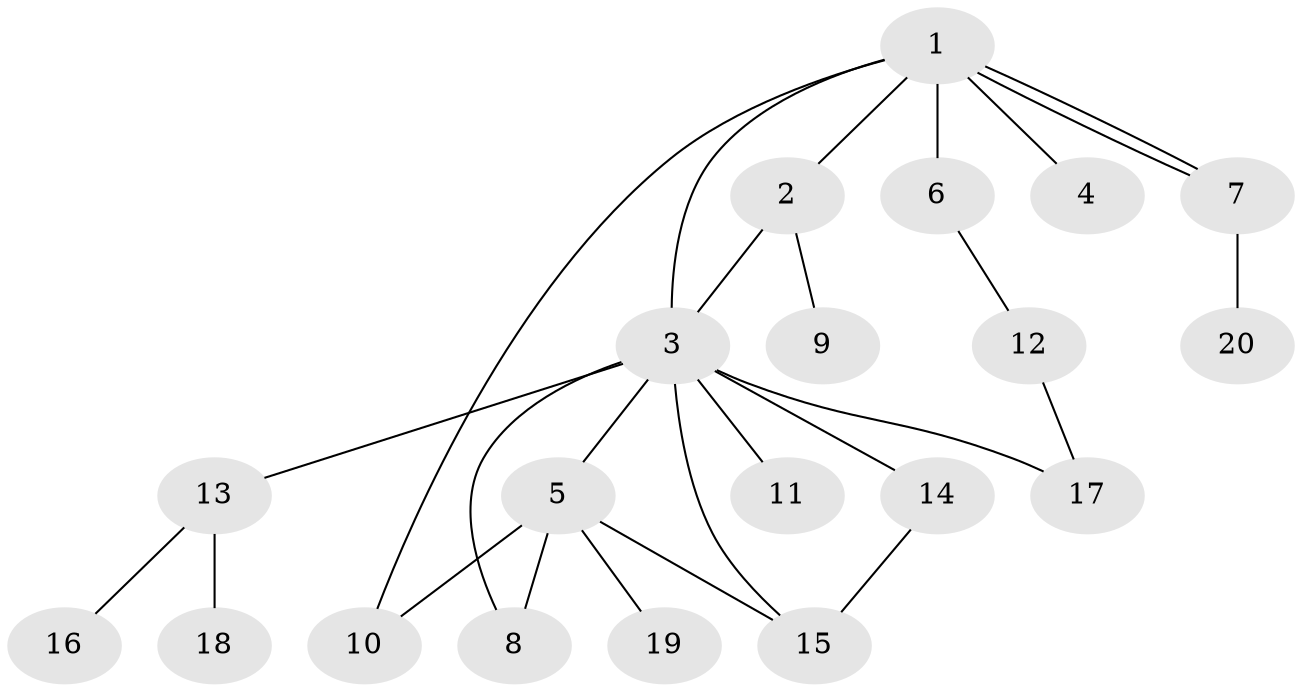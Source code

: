 // Generated by graph-tools (version 1.1) at 2025/46/02/15/25 05:46:28]
// undirected, 20 vertices, 26 edges
graph export_dot {
graph [start="1"]
  node [color=gray90,style=filled];
  1;
  2;
  3;
  4;
  5;
  6;
  7;
  8;
  9;
  10;
  11;
  12;
  13;
  14;
  15;
  16;
  17;
  18;
  19;
  20;
  1 -- 2;
  1 -- 3;
  1 -- 4;
  1 -- 6;
  1 -- 7;
  1 -- 7;
  1 -- 10;
  2 -- 3;
  2 -- 9;
  3 -- 5;
  3 -- 8;
  3 -- 11;
  3 -- 13;
  3 -- 14;
  3 -- 15;
  3 -- 17;
  5 -- 8;
  5 -- 10;
  5 -- 15;
  5 -- 19;
  6 -- 12;
  7 -- 20;
  12 -- 17;
  13 -- 16;
  13 -- 18;
  14 -- 15;
}
